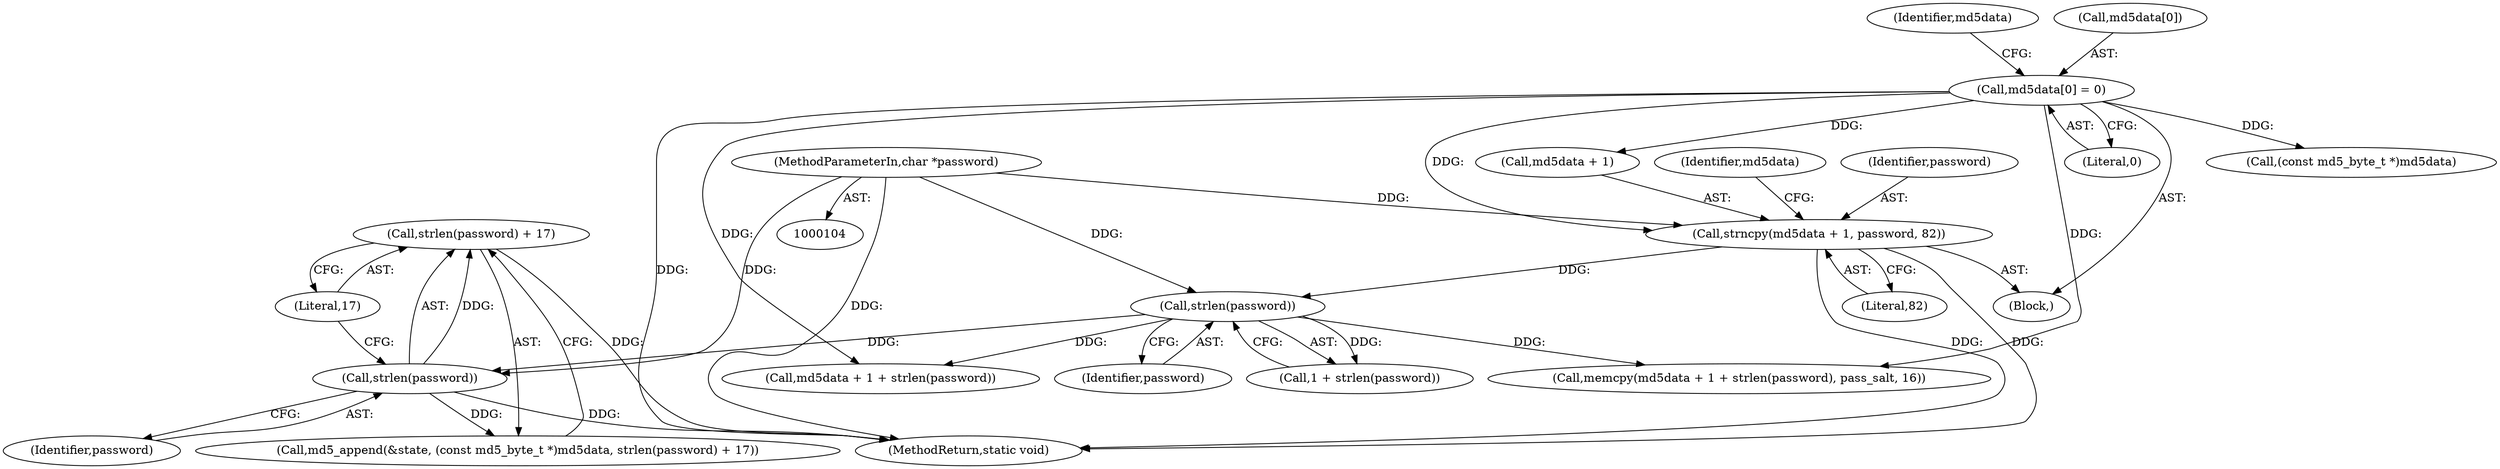 digraph "0_MAC-Telnet_b69d11727d4f0f8cf719c79e3fb700f55ca03e9a_0@API" {
"1000168" [label="(Call,strlen(password) + 17)"];
"1000169" [label="(Call,strlen(password))"];
"1000155" [label="(Call,strlen(password))"];
"1000139" [label="(Call,strncpy(md5data + 1, password, 82))"];
"1000134" [label="(Call,md5data[0] = 0)"];
"1000106" [label="(MethodParameterIn,char *password)"];
"1000171" [label="(Literal,17)"];
"1000264" [label="(MethodReturn,static void)"];
"1000107" [label="(Block,)"];
"1000141" [label="(Identifier,md5data)"];
"1000138" [label="(Literal,0)"];
"1000155" [label="(Call,strlen(password))"];
"1000169" [label="(Call,strlen(password))"];
"1000106" [label="(MethodParameterIn,char *password)"];
"1000134" [label="(Call,md5data[0] = 0)"];
"1000140" [label="(Call,md5data + 1)"];
"1000151" [label="(Call,md5data + 1 + strlen(password))"];
"1000156" [label="(Identifier,password)"];
"1000150" [label="(Call,memcpy(md5data + 1 + strlen(password), pass_salt, 16))"];
"1000162" [label="(Call,md5_append(&state, (const md5_byte_t *)md5data, strlen(password) + 17))"];
"1000135" [label="(Call,md5data[0])"];
"1000165" [label="(Call,(const md5_byte_t *)md5data)"];
"1000147" [label="(Identifier,md5data)"];
"1000170" [label="(Identifier,password)"];
"1000153" [label="(Call,1 + strlen(password))"];
"1000168" [label="(Call,strlen(password) + 17)"];
"1000144" [label="(Literal,82)"];
"1000139" [label="(Call,strncpy(md5data + 1, password, 82))"];
"1000143" [label="(Identifier,password)"];
"1000168" -> "1000162"  [label="AST: "];
"1000168" -> "1000171"  [label="CFG: "];
"1000169" -> "1000168"  [label="AST: "];
"1000171" -> "1000168"  [label="AST: "];
"1000162" -> "1000168"  [label="CFG: "];
"1000168" -> "1000264"  [label="DDG: "];
"1000169" -> "1000168"  [label="DDG: "];
"1000169" -> "1000170"  [label="CFG: "];
"1000170" -> "1000169"  [label="AST: "];
"1000171" -> "1000169"  [label="CFG: "];
"1000169" -> "1000264"  [label="DDG: "];
"1000169" -> "1000162"  [label="DDG: "];
"1000155" -> "1000169"  [label="DDG: "];
"1000106" -> "1000169"  [label="DDG: "];
"1000155" -> "1000153"  [label="AST: "];
"1000155" -> "1000156"  [label="CFG: "];
"1000156" -> "1000155"  [label="AST: "];
"1000153" -> "1000155"  [label="CFG: "];
"1000155" -> "1000150"  [label="DDG: "];
"1000155" -> "1000151"  [label="DDG: "];
"1000155" -> "1000153"  [label="DDG: "];
"1000139" -> "1000155"  [label="DDG: "];
"1000106" -> "1000155"  [label="DDG: "];
"1000139" -> "1000107"  [label="AST: "];
"1000139" -> "1000144"  [label="CFG: "];
"1000140" -> "1000139"  [label="AST: "];
"1000143" -> "1000139"  [label="AST: "];
"1000144" -> "1000139"  [label="AST: "];
"1000147" -> "1000139"  [label="CFG: "];
"1000139" -> "1000264"  [label="DDG: "];
"1000139" -> "1000264"  [label="DDG: "];
"1000134" -> "1000139"  [label="DDG: "];
"1000106" -> "1000139"  [label="DDG: "];
"1000134" -> "1000107"  [label="AST: "];
"1000134" -> "1000138"  [label="CFG: "];
"1000135" -> "1000134"  [label="AST: "];
"1000138" -> "1000134"  [label="AST: "];
"1000141" -> "1000134"  [label="CFG: "];
"1000134" -> "1000264"  [label="DDG: "];
"1000134" -> "1000140"  [label="DDG: "];
"1000134" -> "1000150"  [label="DDG: "];
"1000134" -> "1000151"  [label="DDG: "];
"1000134" -> "1000165"  [label="DDG: "];
"1000106" -> "1000104"  [label="AST: "];
"1000106" -> "1000264"  [label="DDG: "];
}
